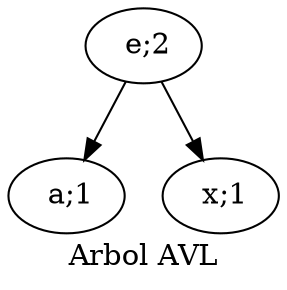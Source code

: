 digraph arbolAVL{
rankdir=TB;
nodoe[ label = " e;2" ];
nodoe->nodoa;
nodoa[ label = " a;1" ];
nodoe->nodox;
nodox[ label = " x;1" ];

label = " Arbol AVL "; 
}
